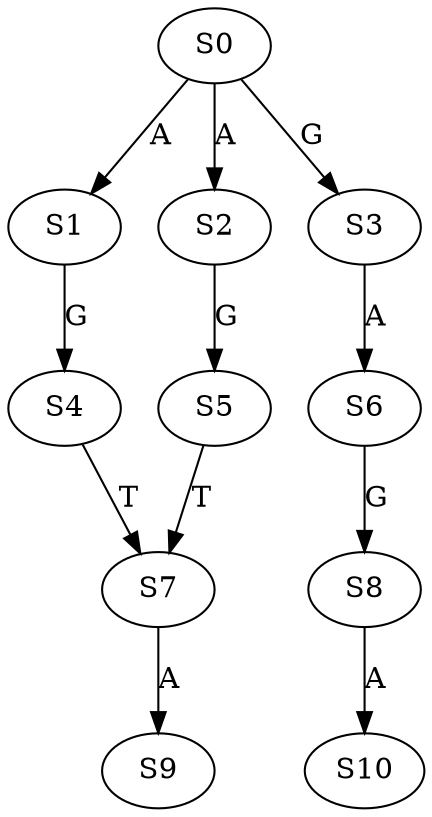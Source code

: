 strict digraph  {
	S0 -> S1 [ label = A ];
	S0 -> S2 [ label = A ];
	S0 -> S3 [ label = G ];
	S1 -> S4 [ label = G ];
	S2 -> S5 [ label = G ];
	S3 -> S6 [ label = A ];
	S4 -> S7 [ label = T ];
	S5 -> S7 [ label = T ];
	S6 -> S8 [ label = G ];
	S7 -> S9 [ label = A ];
	S8 -> S10 [ label = A ];
}
